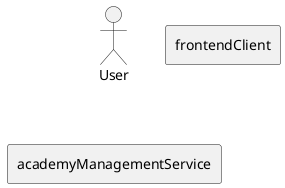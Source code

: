 @startuml
'https://plantuml.com/deployment-diagram

actor User
rectangle frontendClient
rectangle academyManagementService

@enduml